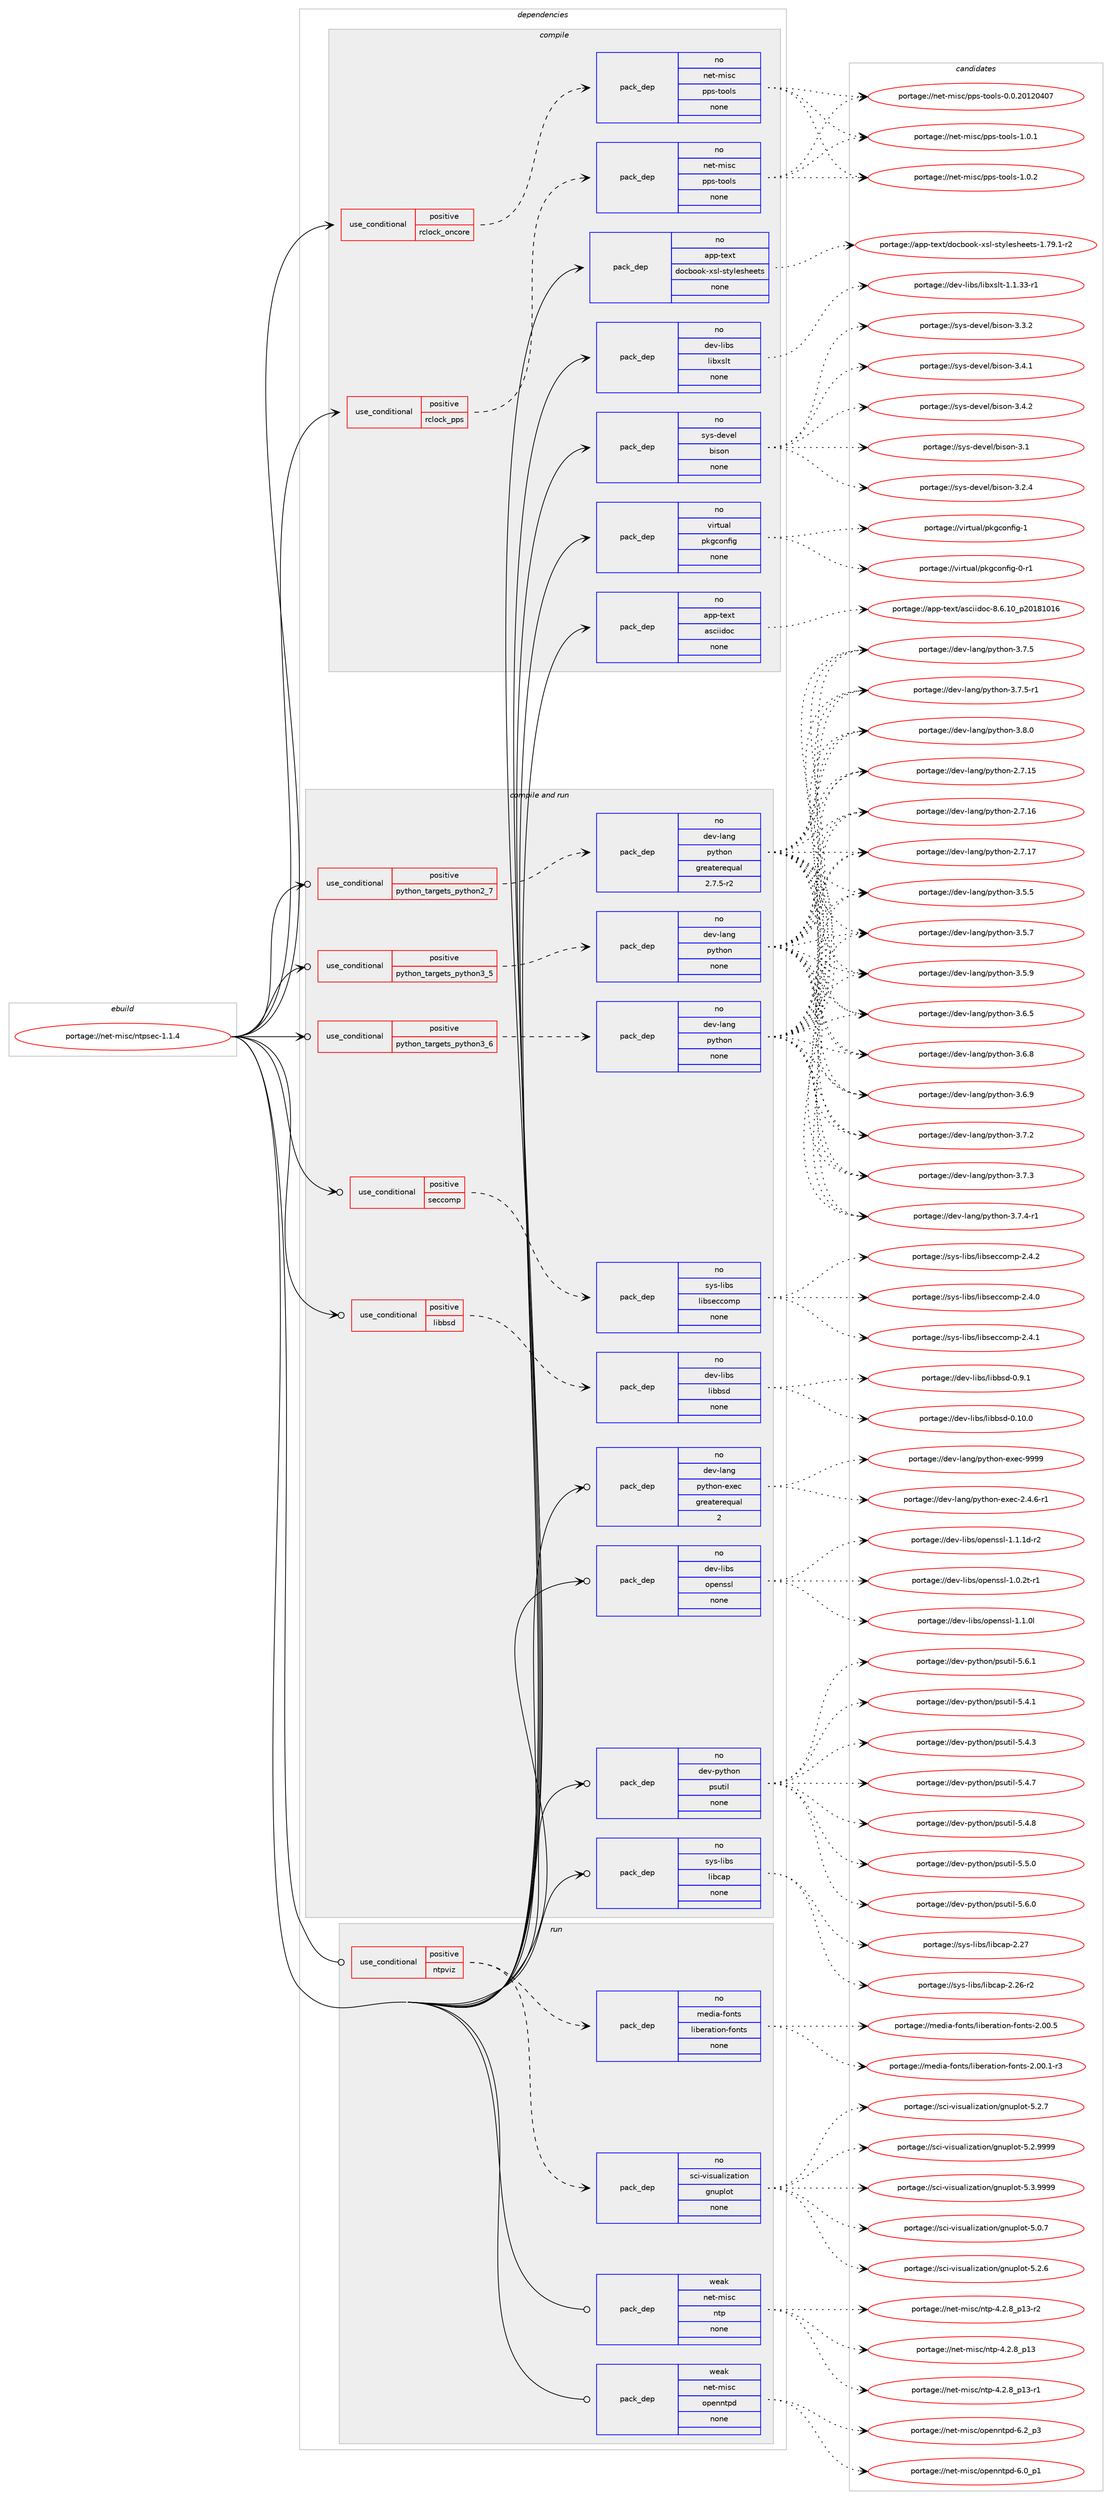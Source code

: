 digraph prolog {

# *************
# Graph options
# *************

newrank=true;
concentrate=true;
compound=true;
graph [rankdir=LR,fontname=Helvetica,fontsize=10,ranksep=1.5];#, ranksep=2.5, nodesep=0.2];
edge  [arrowhead=vee];
node  [fontname=Helvetica,fontsize=10];

# **********
# The ebuild
# **********

subgraph cluster_leftcol {
color=gray;
rank=same;
label=<<i>ebuild</i>>;
id [label="portage://net-misc/ntpsec-1.1.4", color=red, width=4, href="../net-misc/ntpsec-1.1.4.svg"];
}

# ****************
# The dependencies
# ****************

subgraph cluster_midcol {
color=gray;
label=<<i>dependencies</i>>;
subgraph cluster_compile {
fillcolor="#eeeeee";
style=filled;
label=<<i>compile</i>>;
subgraph cond92123 {
dependency368134 [label=<<TABLE BORDER="0" CELLBORDER="1" CELLSPACING="0" CELLPADDING="4"><TR><TD ROWSPAN="3" CELLPADDING="10">use_conditional</TD></TR><TR><TD>positive</TD></TR><TR><TD>rclock_oncore</TD></TR></TABLE>>, shape=none, color=red];
subgraph pack269862 {
dependency368135 [label=<<TABLE BORDER="0" CELLBORDER="1" CELLSPACING="0" CELLPADDING="4" WIDTH="220"><TR><TD ROWSPAN="6" CELLPADDING="30">pack_dep</TD></TR><TR><TD WIDTH="110">no</TD></TR><TR><TD>net-misc</TD></TR><TR><TD>pps-tools</TD></TR><TR><TD>none</TD></TR><TR><TD></TD></TR></TABLE>>, shape=none, color=blue];
}
dependency368134:e -> dependency368135:w [weight=20,style="dashed",arrowhead="vee"];
}
id:e -> dependency368134:w [weight=20,style="solid",arrowhead="vee"];
subgraph cond92124 {
dependency368136 [label=<<TABLE BORDER="0" CELLBORDER="1" CELLSPACING="0" CELLPADDING="4"><TR><TD ROWSPAN="3" CELLPADDING="10">use_conditional</TD></TR><TR><TD>positive</TD></TR><TR><TD>rclock_pps</TD></TR></TABLE>>, shape=none, color=red];
subgraph pack269863 {
dependency368137 [label=<<TABLE BORDER="0" CELLBORDER="1" CELLSPACING="0" CELLPADDING="4" WIDTH="220"><TR><TD ROWSPAN="6" CELLPADDING="30">pack_dep</TD></TR><TR><TD WIDTH="110">no</TD></TR><TR><TD>net-misc</TD></TR><TR><TD>pps-tools</TD></TR><TR><TD>none</TD></TR><TR><TD></TD></TR></TABLE>>, shape=none, color=blue];
}
dependency368136:e -> dependency368137:w [weight=20,style="dashed",arrowhead="vee"];
}
id:e -> dependency368136:w [weight=20,style="solid",arrowhead="vee"];
subgraph pack269864 {
dependency368138 [label=<<TABLE BORDER="0" CELLBORDER="1" CELLSPACING="0" CELLPADDING="4" WIDTH="220"><TR><TD ROWSPAN="6" CELLPADDING="30">pack_dep</TD></TR><TR><TD WIDTH="110">no</TD></TR><TR><TD>app-text</TD></TR><TR><TD>asciidoc</TD></TR><TR><TD>none</TD></TR><TR><TD></TD></TR></TABLE>>, shape=none, color=blue];
}
id:e -> dependency368138:w [weight=20,style="solid",arrowhead="vee"];
subgraph pack269865 {
dependency368139 [label=<<TABLE BORDER="0" CELLBORDER="1" CELLSPACING="0" CELLPADDING="4" WIDTH="220"><TR><TD ROWSPAN="6" CELLPADDING="30">pack_dep</TD></TR><TR><TD WIDTH="110">no</TD></TR><TR><TD>app-text</TD></TR><TR><TD>docbook-xsl-stylesheets</TD></TR><TR><TD>none</TD></TR><TR><TD></TD></TR></TABLE>>, shape=none, color=blue];
}
id:e -> dependency368139:w [weight=20,style="solid",arrowhead="vee"];
subgraph pack269866 {
dependency368140 [label=<<TABLE BORDER="0" CELLBORDER="1" CELLSPACING="0" CELLPADDING="4" WIDTH="220"><TR><TD ROWSPAN="6" CELLPADDING="30">pack_dep</TD></TR><TR><TD WIDTH="110">no</TD></TR><TR><TD>dev-libs</TD></TR><TR><TD>libxslt</TD></TR><TR><TD>none</TD></TR><TR><TD></TD></TR></TABLE>>, shape=none, color=blue];
}
id:e -> dependency368140:w [weight=20,style="solid",arrowhead="vee"];
subgraph pack269867 {
dependency368141 [label=<<TABLE BORDER="0" CELLBORDER="1" CELLSPACING="0" CELLPADDING="4" WIDTH="220"><TR><TD ROWSPAN="6" CELLPADDING="30">pack_dep</TD></TR><TR><TD WIDTH="110">no</TD></TR><TR><TD>sys-devel</TD></TR><TR><TD>bison</TD></TR><TR><TD>none</TD></TR><TR><TD></TD></TR></TABLE>>, shape=none, color=blue];
}
id:e -> dependency368141:w [weight=20,style="solid",arrowhead="vee"];
subgraph pack269868 {
dependency368142 [label=<<TABLE BORDER="0" CELLBORDER="1" CELLSPACING="0" CELLPADDING="4" WIDTH="220"><TR><TD ROWSPAN="6" CELLPADDING="30">pack_dep</TD></TR><TR><TD WIDTH="110">no</TD></TR><TR><TD>virtual</TD></TR><TR><TD>pkgconfig</TD></TR><TR><TD>none</TD></TR><TR><TD></TD></TR></TABLE>>, shape=none, color=blue];
}
id:e -> dependency368142:w [weight=20,style="solid",arrowhead="vee"];
}
subgraph cluster_compileandrun {
fillcolor="#eeeeee";
style=filled;
label=<<i>compile and run</i>>;
subgraph cond92125 {
dependency368143 [label=<<TABLE BORDER="0" CELLBORDER="1" CELLSPACING="0" CELLPADDING="4"><TR><TD ROWSPAN="3" CELLPADDING="10">use_conditional</TD></TR><TR><TD>positive</TD></TR><TR><TD>libbsd</TD></TR></TABLE>>, shape=none, color=red];
subgraph pack269869 {
dependency368144 [label=<<TABLE BORDER="0" CELLBORDER="1" CELLSPACING="0" CELLPADDING="4" WIDTH="220"><TR><TD ROWSPAN="6" CELLPADDING="30">pack_dep</TD></TR><TR><TD WIDTH="110">no</TD></TR><TR><TD>dev-libs</TD></TR><TR><TD>libbsd</TD></TR><TR><TD>none</TD></TR><TR><TD></TD></TR></TABLE>>, shape=none, color=blue];
}
dependency368143:e -> dependency368144:w [weight=20,style="dashed",arrowhead="vee"];
}
id:e -> dependency368143:w [weight=20,style="solid",arrowhead="odotvee"];
subgraph cond92126 {
dependency368145 [label=<<TABLE BORDER="0" CELLBORDER="1" CELLSPACING="0" CELLPADDING="4"><TR><TD ROWSPAN="3" CELLPADDING="10">use_conditional</TD></TR><TR><TD>positive</TD></TR><TR><TD>python_targets_python2_7</TD></TR></TABLE>>, shape=none, color=red];
subgraph pack269870 {
dependency368146 [label=<<TABLE BORDER="0" CELLBORDER="1" CELLSPACING="0" CELLPADDING="4" WIDTH="220"><TR><TD ROWSPAN="6" CELLPADDING="30">pack_dep</TD></TR><TR><TD WIDTH="110">no</TD></TR><TR><TD>dev-lang</TD></TR><TR><TD>python</TD></TR><TR><TD>greaterequal</TD></TR><TR><TD>2.7.5-r2</TD></TR></TABLE>>, shape=none, color=blue];
}
dependency368145:e -> dependency368146:w [weight=20,style="dashed",arrowhead="vee"];
}
id:e -> dependency368145:w [weight=20,style="solid",arrowhead="odotvee"];
subgraph cond92127 {
dependency368147 [label=<<TABLE BORDER="0" CELLBORDER="1" CELLSPACING="0" CELLPADDING="4"><TR><TD ROWSPAN="3" CELLPADDING="10">use_conditional</TD></TR><TR><TD>positive</TD></TR><TR><TD>python_targets_python3_5</TD></TR></TABLE>>, shape=none, color=red];
subgraph pack269871 {
dependency368148 [label=<<TABLE BORDER="0" CELLBORDER="1" CELLSPACING="0" CELLPADDING="4" WIDTH="220"><TR><TD ROWSPAN="6" CELLPADDING="30">pack_dep</TD></TR><TR><TD WIDTH="110">no</TD></TR><TR><TD>dev-lang</TD></TR><TR><TD>python</TD></TR><TR><TD>none</TD></TR><TR><TD></TD></TR></TABLE>>, shape=none, color=blue];
}
dependency368147:e -> dependency368148:w [weight=20,style="dashed",arrowhead="vee"];
}
id:e -> dependency368147:w [weight=20,style="solid",arrowhead="odotvee"];
subgraph cond92128 {
dependency368149 [label=<<TABLE BORDER="0" CELLBORDER="1" CELLSPACING="0" CELLPADDING="4"><TR><TD ROWSPAN="3" CELLPADDING="10">use_conditional</TD></TR><TR><TD>positive</TD></TR><TR><TD>python_targets_python3_6</TD></TR></TABLE>>, shape=none, color=red];
subgraph pack269872 {
dependency368150 [label=<<TABLE BORDER="0" CELLBORDER="1" CELLSPACING="0" CELLPADDING="4" WIDTH="220"><TR><TD ROWSPAN="6" CELLPADDING="30">pack_dep</TD></TR><TR><TD WIDTH="110">no</TD></TR><TR><TD>dev-lang</TD></TR><TR><TD>python</TD></TR><TR><TD>none</TD></TR><TR><TD></TD></TR></TABLE>>, shape=none, color=blue];
}
dependency368149:e -> dependency368150:w [weight=20,style="dashed",arrowhead="vee"];
}
id:e -> dependency368149:w [weight=20,style="solid",arrowhead="odotvee"];
subgraph cond92129 {
dependency368151 [label=<<TABLE BORDER="0" CELLBORDER="1" CELLSPACING="0" CELLPADDING="4"><TR><TD ROWSPAN="3" CELLPADDING="10">use_conditional</TD></TR><TR><TD>positive</TD></TR><TR><TD>seccomp</TD></TR></TABLE>>, shape=none, color=red];
subgraph pack269873 {
dependency368152 [label=<<TABLE BORDER="0" CELLBORDER="1" CELLSPACING="0" CELLPADDING="4" WIDTH="220"><TR><TD ROWSPAN="6" CELLPADDING="30">pack_dep</TD></TR><TR><TD WIDTH="110">no</TD></TR><TR><TD>sys-libs</TD></TR><TR><TD>libseccomp</TD></TR><TR><TD>none</TD></TR><TR><TD></TD></TR></TABLE>>, shape=none, color=blue];
}
dependency368151:e -> dependency368152:w [weight=20,style="dashed",arrowhead="vee"];
}
id:e -> dependency368151:w [weight=20,style="solid",arrowhead="odotvee"];
subgraph pack269874 {
dependency368153 [label=<<TABLE BORDER="0" CELLBORDER="1" CELLSPACING="0" CELLPADDING="4" WIDTH="220"><TR><TD ROWSPAN="6" CELLPADDING="30">pack_dep</TD></TR><TR><TD WIDTH="110">no</TD></TR><TR><TD>dev-lang</TD></TR><TR><TD>python-exec</TD></TR><TR><TD>greaterequal</TD></TR><TR><TD>2</TD></TR></TABLE>>, shape=none, color=blue];
}
id:e -> dependency368153:w [weight=20,style="solid",arrowhead="odotvee"];
subgraph pack269875 {
dependency368154 [label=<<TABLE BORDER="0" CELLBORDER="1" CELLSPACING="0" CELLPADDING="4" WIDTH="220"><TR><TD ROWSPAN="6" CELLPADDING="30">pack_dep</TD></TR><TR><TD WIDTH="110">no</TD></TR><TR><TD>dev-libs</TD></TR><TR><TD>openssl</TD></TR><TR><TD>none</TD></TR><TR><TD></TD></TR></TABLE>>, shape=none, color=blue];
}
id:e -> dependency368154:w [weight=20,style="solid",arrowhead="odotvee"];
subgraph pack269876 {
dependency368155 [label=<<TABLE BORDER="0" CELLBORDER="1" CELLSPACING="0" CELLPADDING="4" WIDTH="220"><TR><TD ROWSPAN="6" CELLPADDING="30">pack_dep</TD></TR><TR><TD WIDTH="110">no</TD></TR><TR><TD>dev-python</TD></TR><TR><TD>psutil</TD></TR><TR><TD>none</TD></TR><TR><TD></TD></TR></TABLE>>, shape=none, color=blue];
}
id:e -> dependency368155:w [weight=20,style="solid",arrowhead="odotvee"];
subgraph pack269877 {
dependency368156 [label=<<TABLE BORDER="0" CELLBORDER="1" CELLSPACING="0" CELLPADDING="4" WIDTH="220"><TR><TD ROWSPAN="6" CELLPADDING="30">pack_dep</TD></TR><TR><TD WIDTH="110">no</TD></TR><TR><TD>sys-libs</TD></TR><TR><TD>libcap</TD></TR><TR><TD>none</TD></TR><TR><TD></TD></TR></TABLE>>, shape=none, color=blue];
}
id:e -> dependency368156:w [weight=20,style="solid",arrowhead="odotvee"];
}
subgraph cluster_run {
fillcolor="#eeeeee";
style=filled;
label=<<i>run</i>>;
subgraph cond92130 {
dependency368157 [label=<<TABLE BORDER="0" CELLBORDER="1" CELLSPACING="0" CELLPADDING="4"><TR><TD ROWSPAN="3" CELLPADDING="10">use_conditional</TD></TR><TR><TD>positive</TD></TR><TR><TD>ntpviz</TD></TR></TABLE>>, shape=none, color=red];
subgraph pack269878 {
dependency368158 [label=<<TABLE BORDER="0" CELLBORDER="1" CELLSPACING="0" CELLPADDING="4" WIDTH="220"><TR><TD ROWSPAN="6" CELLPADDING="30">pack_dep</TD></TR><TR><TD WIDTH="110">no</TD></TR><TR><TD>sci-visualization</TD></TR><TR><TD>gnuplot</TD></TR><TR><TD>none</TD></TR><TR><TD></TD></TR></TABLE>>, shape=none, color=blue];
}
dependency368157:e -> dependency368158:w [weight=20,style="dashed",arrowhead="vee"];
subgraph pack269879 {
dependency368159 [label=<<TABLE BORDER="0" CELLBORDER="1" CELLSPACING="0" CELLPADDING="4" WIDTH="220"><TR><TD ROWSPAN="6" CELLPADDING="30">pack_dep</TD></TR><TR><TD WIDTH="110">no</TD></TR><TR><TD>media-fonts</TD></TR><TR><TD>liberation-fonts</TD></TR><TR><TD>none</TD></TR><TR><TD></TD></TR></TABLE>>, shape=none, color=blue];
}
dependency368157:e -> dependency368159:w [weight=20,style="dashed",arrowhead="vee"];
}
id:e -> dependency368157:w [weight=20,style="solid",arrowhead="odot"];
subgraph pack269880 {
dependency368160 [label=<<TABLE BORDER="0" CELLBORDER="1" CELLSPACING="0" CELLPADDING="4" WIDTH="220"><TR><TD ROWSPAN="6" CELLPADDING="30">pack_dep</TD></TR><TR><TD WIDTH="110">weak</TD></TR><TR><TD>net-misc</TD></TR><TR><TD>ntp</TD></TR><TR><TD>none</TD></TR><TR><TD></TD></TR></TABLE>>, shape=none, color=blue];
}
id:e -> dependency368160:w [weight=20,style="solid",arrowhead="odot"];
subgraph pack269881 {
dependency368161 [label=<<TABLE BORDER="0" CELLBORDER="1" CELLSPACING="0" CELLPADDING="4" WIDTH="220"><TR><TD ROWSPAN="6" CELLPADDING="30">pack_dep</TD></TR><TR><TD WIDTH="110">weak</TD></TR><TR><TD>net-misc</TD></TR><TR><TD>openntpd</TD></TR><TR><TD>none</TD></TR><TR><TD></TD></TR></TABLE>>, shape=none, color=blue];
}
id:e -> dependency368161:w [weight=20,style="solid",arrowhead="odot"];
}
}

# **************
# The candidates
# **************

subgraph cluster_choices {
rank=same;
color=gray;
label=<<i>candidates</i>>;

subgraph choice269862 {
color=black;
nodesep=1;
choiceportage1101011164510910511599471121121154511611111110811545484648465048495048524855 [label="portage://net-misc/pps-tools-0.0.20120407", color=red, width=4,href="../net-misc/pps-tools-0.0.20120407.svg"];
choiceportage11010111645109105115994711211211545116111111108115454946484649 [label="portage://net-misc/pps-tools-1.0.1", color=red, width=4,href="../net-misc/pps-tools-1.0.1.svg"];
choiceportage11010111645109105115994711211211545116111111108115454946484650 [label="portage://net-misc/pps-tools-1.0.2", color=red, width=4,href="../net-misc/pps-tools-1.0.2.svg"];
dependency368135:e -> choiceportage1101011164510910511599471121121154511611111110811545484648465048495048524855:w [style=dotted,weight="100"];
dependency368135:e -> choiceportage11010111645109105115994711211211545116111111108115454946484649:w [style=dotted,weight="100"];
dependency368135:e -> choiceportage11010111645109105115994711211211545116111111108115454946484650:w [style=dotted,weight="100"];
}
subgraph choice269863 {
color=black;
nodesep=1;
choiceportage1101011164510910511599471121121154511611111110811545484648465048495048524855 [label="portage://net-misc/pps-tools-0.0.20120407", color=red, width=4,href="../net-misc/pps-tools-0.0.20120407.svg"];
choiceportage11010111645109105115994711211211545116111111108115454946484649 [label="portage://net-misc/pps-tools-1.0.1", color=red, width=4,href="../net-misc/pps-tools-1.0.1.svg"];
choiceportage11010111645109105115994711211211545116111111108115454946484650 [label="portage://net-misc/pps-tools-1.0.2", color=red, width=4,href="../net-misc/pps-tools-1.0.2.svg"];
dependency368137:e -> choiceportage1101011164510910511599471121121154511611111110811545484648465048495048524855:w [style=dotted,weight="100"];
dependency368137:e -> choiceportage11010111645109105115994711211211545116111111108115454946484649:w [style=dotted,weight="100"];
dependency368137:e -> choiceportage11010111645109105115994711211211545116111111108115454946484650:w [style=dotted,weight="100"];
}
subgraph choice269864 {
color=black;
nodesep=1;
choiceportage97112112451161011201164797115991051051001119945564654464948951125048495649484954 [label="portage://app-text/asciidoc-8.6.10_p20181016", color=red, width=4,href="../app-text/asciidoc-8.6.10_p20181016.svg"];
dependency368138:e -> choiceportage97112112451161011201164797115991051051001119945564654464948951125048495649484954:w [style=dotted,weight="100"];
}
subgraph choice269865 {
color=black;
nodesep=1;
choiceportage97112112451161011201164710011199981111111074512011510845115116121108101115104101101116115454946555746494511450 [label="portage://app-text/docbook-xsl-stylesheets-1.79.1-r2", color=red, width=4,href="../app-text/docbook-xsl-stylesheets-1.79.1-r2.svg"];
dependency368139:e -> choiceportage97112112451161011201164710011199981111111074512011510845115116121108101115104101101116115454946555746494511450:w [style=dotted,weight="100"];
}
subgraph choice269866 {
color=black;
nodesep=1;
choiceportage10010111845108105981154710810598120115108116454946494651514511449 [label="portage://dev-libs/libxslt-1.1.33-r1", color=red, width=4,href="../dev-libs/libxslt-1.1.33-r1.svg"];
dependency368140:e -> choiceportage10010111845108105981154710810598120115108116454946494651514511449:w [style=dotted,weight="100"];
}
subgraph choice269867 {
color=black;
nodesep=1;
choiceportage11512111545100101118101108479810511511111045514649 [label="portage://sys-devel/bison-3.1", color=red, width=4,href="../sys-devel/bison-3.1.svg"];
choiceportage115121115451001011181011084798105115111110455146504652 [label="portage://sys-devel/bison-3.2.4", color=red, width=4,href="../sys-devel/bison-3.2.4.svg"];
choiceportage115121115451001011181011084798105115111110455146514650 [label="portage://sys-devel/bison-3.3.2", color=red, width=4,href="../sys-devel/bison-3.3.2.svg"];
choiceportage115121115451001011181011084798105115111110455146524649 [label="portage://sys-devel/bison-3.4.1", color=red, width=4,href="../sys-devel/bison-3.4.1.svg"];
choiceportage115121115451001011181011084798105115111110455146524650 [label="portage://sys-devel/bison-3.4.2", color=red, width=4,href="../sys-devel/bison-3.4.2.svg"];
dependency368141:e -> choiceportage11512111545100101118101108479810511511111045514649:w [style=dotted,weight="100"];
dependency368141:e -> choiceportage115121115451001011181011084798105115111110455146504652:w [style=dotted,weight="100"];
dependency368141:e -> choiceportage115121115451001011181011084798105115111110455146514650:w [style=dotted,weight="100"];
dependency368141:e -> choiceportage115121115451001011181011084798105115111110455146524649:w [style=dotted,weight="100"];
dependency368141:e -> choiceportage115121115451001011181011084798105115111110455146524650:w [style=dotted,weight="100"];
}
subgraph choice269868 {
color=black;
nodesep=1;
choiceportage11810511411611797108471121071039911111010210510345484511449 [label="portage://virtual/pkgconfig-0-r1", color=red, width=4,href="../virtual/pkgconfig-0-r1.svg"];
choiceportage1181051141161179710847112107103991111101021051034549 [label="portage://virtual/pkgconfig-1", color=red, width=4,href="../virtual/pkgconfig-1.svg"];
dependency368142:e -> choiceportage11810511411611797108471121071039911111010210510345484511449:w [style=dotted,weight="100"];
dependency368142:e -> choiceportage1181051141161179710847112107103991111101021051034549:w [style=dotted,weight="100"];
}
subgraph choice269869 {
color=black;
nodesep=1;
choiceportage100101118451081059811547108105989811510045484649484648 [label="portage://dev-libs/libbsd-0.10.0", color=red, width=4,href="../dev-libs/libbsd-0.10.0.svg"];
choiceportage1001011184510810598115471081059898115100454846574649 [label="portage://dev-libs/libbsd-0.9.1", color=red, width=4,href="../dev-libs/libbsd-0.9.1.svg"];
dependency368144:e -> choiceportage100101118451081059811547108105989811510045484649484648:w [style=dotted,weight="100"];
dependency368144:e -> choiceportage1001011184510810598115471081059898115100454846574649:w [style=dotted,weight="100"];
}
subgraph choice269870 {
color=black;
nodesep=1;
choiceportage10010111845108971101034711212111610411111045504655464953 [label="portage://dev-lang/python-2.7.15", color=red, width=4,href="../dev-lang/python-2.7.15.svg"];
choiceportage10010111845108971101034711212111610411111045504655464954 [label="portage://dev-lang/python-2.7.16", color=red, width=4,href="../dev-lang/python-2.7.16.svg"];
choiceportage10010111845108971101034711212111610411111045504655464955 [label="portage://dev-lang/python-2.7.17", color=red, width=4,href="../dev-lang/python-2.7.17.svg"];
choiceportage100101118451089711010347112121116104111110455146534653 [label="portage://dev-lang/python-3.5.5", color=red, width=4,href="../dev-lang/python-3.5.5.svg"];
choiceportage100101118451089711010347112121116104111110455146534655 [label="portage://dev-lang/python-3.5.7", color=red, width=4,href="../dev-lang/python-3.5.7.svg"];
choiceportage100101118451089711010347112121116104111110455146534657 [label="portage://dev-lang/python-3.5.9", color=red, width=4,href="../dev-lang/python-3.5.9.svg"];
choiceportage100101118451089711010347112121116104111110455146544653 [label="portage://dev-lang/python-3.6.5", color=red, width=4,href="../dev-lang/python-3.6.5.svg"];
choiceportage100101118451089711010347112121116104111110455146544656 [label="portage://dev-lang/python-3.6.8", color=red, width=4,href="../dev-lang/python-3.6.8.svg"];
choiceportage100101118451089711010347112121116104111110455146544657 [label="portage://dev-lang/python-3.6.9", color=red, width=4,href="../dev-lang/python-3.6.9.svg"];
choiceportage100101118451089711010347112121116104111110455146554650 [label="portage://dev-lang/python-3.7.2", color=red, width=4,href="../dev-lang/python-3.7.2.svg"];
choiceportage100101118451089711010347112121116104111110455146554651 [label="portage://dev-lang/python-3.7.3", color=red, width=4,href="../dev-lang/python-3.7.3.svg"];
choiceportage1001011184510897110103471121211161041111104551465546524511449 [label="portage://dev-lang/python-3.7.4-r1", color=red, width=4,href="../dev-lang/python-3.7.4-r1.svg"];
choiceportage100101118451089711010347112121116104111110455146554653 [label="portage://dev-lang/python-3.7.5", color=red, width=4,href="../dev-lang/python-3.7.5.svg"];
choiceportage1001011184510897110103471121211161041111104551465546534511449 [label="portage://dev-lang/python-3.7.5-r1", color=red, width=4,href="../dev-lang/python-3.7.5-r1.svg"];
choiceportage100101118451089711010347112121116104111110455146564648 [label="portage://dev-lang/python-3.8.0", color=red, width=4,href="../dev-lang/python-3.8.0.svg"];
dependency368146:e -> choiceportage10010111845108971101034711212111610411111045504655464953:w [style=dotted,weight="100"];
dependency368146:e -> choiceportage10010111845108971101034711212111610411111045504655464954:w [style=dotted,weight="100"];
dependency368146:e -> choiceportage10010111845108971101034711212111610411111045504655464955:w [style=dotted,weight="100"];
dependency368146:e -> choiceportage100101118451089711010347112121116104111110455146534653:w [style=dotted,weight="100"];
dependency368146:e -> choiceportage100101118451089711010347112121116104111110455146534655:w [style=dotted,weight="100"];
dependency368146:e -> choiceportage100101118451089711010347112121116104111110455146534657:w [style=dotted,weight="100"];
dependency368146:e -> choiceportage100101118451089711010347112121116104111110455146544653:w [style=dotted,weight="100"];
dependency368146:e -> choiceportage100101118451089711010347112121116104111110455146544656:w [style=dotted,weight="100"];
dependency368146:e -> choiceportage100101118451089711010347112121116104111110455146544657:w [style=dotted,weight="100"];
dependency368146:e -> choiceportage100101118451089711010347112121116104111110455146554650:w [style=dotted,weight="100"];
dependency368146:e -> choiceportage100101118451089711010347112121116104111110455146554651:w [style=dotted,weight="100"];
dependency368146:e -> choiceportage1001011184510897110103471121211161041111104551465546524511449:w [style=dotted,weight="100"];
dependency368146:e -> choiceportage100101118451089711010347112121116104111110455146554653:w [style=dotted,weight="100"];
dependency368146:e -> choiceportage1001011184510897110103471121211161041111104551465546534511449:w [style=dotted,weight="100"];
dependency368146:e -> choiceportage100101118451089711010347112121116104111110455146564648:w [style=dotted,weight="100"];
}
subgraph choice269871 {
color=black;
nodesep=1;
choiceportage10010111845108971101034711212111610411111045504655464953 [label="portage://dev-lang/python-2.7.15", color=red, width=4,href="../dev-lang/python-2.7.15.svg"];
choiceportage10010111845108971101034711212111610411111045504655464954 [label="portage://dev-lang/python-2.7.16", color=red, width=4,href="../dev-lang/python-2.7.16.svg"];
choiceportage10010111845108971101034711212111610411111045504655464955 [label="portage://dev-lang/python-2.7.17", color=red, width=4,href="../dev-lang/python-2.7.17.svg"];
choiceportage100101118451089711010347112121116104111110455146534653 [label="portage://dev-lang/python-3.5.5", color=red, width=4,href="../dev-lang/python-3.5.5.svg"];
choiceportage100101118451089711010347112121116104111110455146534655 [label="portage://dev-lang/python-3.5.7", color=red, width=4,href="../dev-lang/python-3.5.7.svg"];
choiceportage100101118451089711010347112121116104111110455146534657 [label="portage://dev-lang/python-3.5.9", color=red, width=4,href="../dev-lang/python-3.5.9.svg"];
choiceportage100101118451089711010347112121116104111110455146544653 [label="portage://dev-lang/python-3.6.5", color=red, width=4,href="../dev-lang/python-3.6.5.svg"];
choiceportage100101118451089711010347112121116104111110455146544656 [label="portage://dev-lang/python-3.6.8", color=red, width=4,href="../dev-lang/python-3.6.8.svg"];
choiceportage100101118451089711010347112121116104111110455146544657 [label="portage://dev-lang/python-3.6.9", color=red, width=4,href="../dev-lang/python-3.6.9.svg"];
choiceportage100101118451089711010347112121116104111110455146554650 [label="portage://dev-lang/python-3.7.2", color=red, width=4,href="../dev-lang/python-3.7.2.svg"];
choiceportage100101118451089711010347112121116104111110455146554651 [label="portage://dev-lang/python-3.7.3", color=red, width=4,href="../dev-lang/python-3.7.3.svg"];
choiceportage1001011184510897110103471121211161041111104551465546524511449 [label="portage://dev-lang/python-3.7.4-r1", color=red, width=4,href="../dev-lang/python-3.7.4-r1.svg"];
choiceportage100101118451089711010347112121116104111110455146554653 [label="portage://dev-lang/python-3.7.5", color=red, width=4,href="../dev-lang/python-3.7.5.svg"];
choiceportage1001011184510897110103471121211161041111104551465546534511449 [label="portage://dev-lang/python-3.7.5-r1", color=red, width=4,href="../dev-lang/python-3.7.5-r1.svg"];
choiceportage100101118451089711010347112121116104111110455146564648 [label="portage://dev-lang/python-3.8.0", color=red, width=4,href="../dev-lang/python-3.8.0.svg"];
dependency368148:e -> choiceportage10010111845108971101034711212111610411111045504655464953:w [style=dotted,weight="100"];
dependency368148:e -> choiceportage10010111845108971101034711212111610411111045504655464954:w [style=dotted,weight="100"];
dependency368148:e -> choiceportage10010111845108971101034711212111610411111045504655464955:w [style=dotted,weight="100"];
dependency368148:e -> choiceportage100101118451089711010347112121116104111110455146534653:w [style=dotted,weight="100"];
dependency368148:e -> choiceportage100101118451089711010347112121116104111110455146534655:w [style=dotted,weight="100"];
dependency368148:e -> choiceportage100101118451089711010347112121116104111110455146534657:w [style=dotted,weight="100"];
dependency368148:e -> choiceportage100101118451089711010347112121116104111110455146544653:w [style=dotted,weight="100"];
dependency368148:e -> choiceportage100101118451089711010347112121116104111110455146544656:w [style=dotted,weight="100"];
dependency368148:e -> choiceportage100101118451089711010347112121116104111110455146544657:w [style=dotted,weight="100"];
dependency368148:e -> choiceportage100101118451089711010347112121116104111110455146554650:w [style=dotted,weight="100"];
dependency368148:e -> choiceportage100101118451089711010347112121116104111110455146554651:w [style=dotted,weight="100"];
dependency368148:e -> choiceportage1001011184510897110103471121211161041111104551465546524511449:w [style=dotted,weight="100"];
dependency368148:e -> choiceportage100101118451089711010347112121116104111110455146554653:w [style=dotted,weight="100"];
dependency368148:e -> choiceportage1001011184510897110103471121211161041111104551465546534511449:w [style=dotted,weight="100"];
dependency368148:e -> choiceportage100101118451089711010347112121116104111110455146564648:w [style=dotted,weight="100"];
}
subgraph choice269872 {
color=black;
nodesep=1;
choiceportage10010111845108971101034711212111610411111045504655464953 [label="portage://dev-lang/python-2.7.15", color=red, width=4,href="../dev-lang/python-2.7.15.svg"];
choiceportage10010111845108971101034711212111610411111045504655464954 [label="portage://dev-lang/python-2.7.16", color=red, width=4,href="../dev-lang/python-2.7.16.svg"];
choiceportage10010111845108971101034711212111610411111045504655464955 [label="portage://dev-lang/python-2.7.17", color=red, width=4,href="../dev-lang/python-2.7.17.svg"];
choiceportage100101118451089711010347112121116104111110455146534653 [label="portage://dev-lang/python-3.5.5", color=red, width=4,href="../dev-lang/python-3.5.5.svg"];
choiceportage100101118451089711010347112121116104111110455146534655 [label="portage://dev-lang/python-3.5.7", color=red, width=4,href="../dev-lang/python-3.5.7.svg"];
choiceportage100101118451089711010347112121116104111110455146534657 [label="portage://dev-lang/python-3.5.9", color=red, width=4,href="../dev-lang/python-3.5.9.svg"];
choiceportage100101118451089711010347112121116104111110455146544653 [label="portage://dev-lang/python-3.6.5", color=red, width=4,href="../dev-lang/python-3.6.5.svg"];
choiceportage100101118451089711010347112121116104111110455146544656 [label="portage://dev-lang/python-3.6.8", color=red, width=4,href="../dev-lang/python-3.6.8.svg"];
choiceportage100101118451089711010347112121116104111110455146544657 [label="portage://dev-lang/python-3.6.9", color=red, width=4,href="../dev-lang/python-3.6.9.svg"];
choiceportage100101118451089711010347112121116104111110455146554650 [label="portage://dev-lang/python-3.7.2", color=red, width=4,href="../dev-lang/python-3.7.2.svg"];
choiceportage100101118451089711010347112121116104111110455146554651 [label="portage://dev-lang/python-3.7.3", color=red, width=4,href="../dev-lang/python-3.7.3.svg"];
choiceportage1001011184510897110103471121211161041111104551465546524511449 [label="portage://dev-lang/python-3.7.4-r1", color=red, width=4,href="../dev-lang/python-3.7.4-r1.svg"];
choiceportage100101118451089711010347112121116104111110455146554653 [label="portage://dev-lang/python-3.7.5", color=red, width=4,href="../dev-lang/python-3.7.5.svg"];
choiceportage1001011184510897110103471121211161041111104551465546534511449 [label="portage://dev-lang/python-3.7.5-r1", color=red, width=4,href="../dev-lang/python-3.7.5-r1.svg"];
choiceportage100101118451089711010347112121116104111110455146564648 [label="portage://dev-lang/python-3.8.0", color=red, width=4,href="../dev-lang/python-3.8.0.svg"];
dependency368150:e -> choiceportage10010111845108971101034711212111610411111045504655464953:w [style=dotted,weight="100"];
dependency368150:e -> choiceportage10010111845108971101034711212111610411111045504655464954:w [style=dotted,weight="100"];
dependency368150:e -> choiceportage10010111845108971101034711212111610411111045504655464955:w [style=dotted,weight="100"];
dependency368150:e -> choiceportage100101118451089711010347112121116104111110455146534653:w [style=dotted,weight="100"];
dependency368150:e -> choiceportage100101118451089711010347112121116104111110455146534655:w [style=dotted,weight="100"];
dependency368150:e -> choiceportage100101118451089711010347112121116104111110455146534657:w [style=dotted,weight="100"];
dependency368150:e -> choiceportage100101118451089711010347112121116104111110455146544653:w [style=dotted,weight="100"];
dependency368150:e -> choiceportage100101118451089711010347112121116104111110455146544656:w [style=dotted,weight="100"];
dependency368150:e -> choiceportage100101118451089711010347112121116104111110455146544657:w [style=dotted,weight="100"];
dependency368150:e -> choiceportage100101118451089711010347112121116104111110455146554650:w [style=dotted,weight="100"];
dependency368150:e -> choiceportage100101118451089711010347112121116104111110455146554651:w [style=dotted,weight="100"];
dependency368150:e -> choiceportage1001011184510897110103471121211161041111104551465546524511449:w [style=dotted,weight="100"];
dependency368150:e -> choiceportage100101118451089711010347112121116104111110455146554653:w [style=dotted,weight="100"];
dependency368150:e -> choiceportage1001011184510897110103471121211161041111104551465546534511449:w [style=dotted,weight="100"];
dependency368150:e -> choiceportage100101118451089711010347112121116104111110455146564648:w [style=dotted,weight="100"];
}
subgraph choice269873 {
color=black;
nodesep=1;
choiceportage115121115451081059811547108105981151019999111109112455046524648 [label="portage://sys-libs/libseccomp-2.4.0", color=red, width=4,href="../sys-libs/libseccomp-2.4.0.svg"];
choiceportage115121115451081059811547108105981151019999111109112455046524649 [label="portage://sys-libs/libseccomp-2.4.1", color=red, width=4,href="../sys-libs/libseccomp-2.4.1.svg"];
choiceportage115121115451081059811547108105981151019999111109112455046524650 [label="portage://sys-libs/libseccomp-2.4.2", color=red, width=4,href="../sys-libs/libseccomp-2.4.2.svg"];
dependency368152:e -> choiceportage115121115451081059811547108105981151019999111109112455046524648:w [style=dotted,weight="100"];
dependency368152:e -> choiceportage115121115451081059811547108105981151019999111109112455046524649:w [style=dotted,weight="100"];
dependency368152:e -> choiceportage115121115451081059811547108105981151019999111109112455046524650:w [style=dotted,weight="100"];
}
subgraph choice269874 {
color=black;
nodesep=1;
choiceportage10010111845108971101034711212111610411111045101120101994550465246544511449 [label="portage://dev-lang/python-exec-2.4.6-r1", color=red, width=4,href="../dev-lang/python-exec-2.4.6-r1.svg"];
choiceportage10010111845108971101034711212111610411111045101120101994557575757 [label="portage://dev-lang/python-exec-9999", color=red, width=4,href="../dev-lang/python-exec-9999.svg"];
dependency368153:e -> choiceportage10010111845108971101034711212111610411111045101120101994550465246544511449:w [style=dotted,weight="100"];
dependency368153:e -> choiceportage10010111845108971101034711212111610411111045101120101994557575757:w [style=dotted,weight="100"];
}
subgraph choice269875 {
color=black;
nodesep=1;
choiceportage1001011184510810598115471111121011101151151084549464846501164511449 [label="portage://dev-libs/openssl-1.0.2t-r1", color=red, width=4,href="../dev-libs/openssl-1.0.2t-r1.svg"];
choiceportage100101118451081059811547111112101110115115108454946494648108 [label="portage://dev-libs/openssl-1.1.0l", color=red, width=4,href="../dev-libs/openssl-1.1.0l.svg"];
choiceportage1001011184510810598115471111121011101151151084549464946491004511450 [label="portage://dev-libs/openssl-1.1.1d-r2", color=red, width=4,href="../dev-libs/openssl-1.1.1d-r2.svg"];
dependency368154:e -> choiceportage1001011184510810598115471111121011101151151084549464846501164511449:w [style=dotted,weight="100"];
dependency368154:e -> choiceportage100101118451081059811547111112101110115115108454946494648108:w [style=dotted,weight="100"];
dependency368154:e -> choiceportage1001011184510810598115471111121011101151151084549464946491004511450:w [style=dotted,weight="100"];
}
subgraph choice269876 {
color=black;
nodesep=1;
choiceportage1001011184511212111610411111047112115117116105108455346524649 [label="portage://dev-python/psutil-5.4.1", color=red, width=4,href="../dev-python/psutil-5.4.1.svg"];
choiceportage1001011184511212111610411111047112115117116105108455346524651 [label="portage://dev-python/psutil-5.4.3", color=red, width=4,href="../dev-python/psutil-5.4.3.svg"];
choiceportage1001011184511212111610411111047112115117116105108455346524655 [label="portage://dev-python/psutil-5.4.7", color=red, width=4,href="../dev-python/psutil-5.4.7.svg"];
choiceportage1001011184511212111610411111047112115117116105108455346524656 [label="portage://dev-python/psutil-5.4.8", color=red, width=4,href="../dev-python/psutil-5.4.8.svg"];
choiceportage1001011184511212111610411111047112115117116105108455346534648 [label="portage://dev-python/psutil-5.5.0", color=red, width=4,href="../dev-python/psutil-5.5.0.svg"];
choiceportage1001011184511212111610411111047112115117116105108455346544648 [label="portage://dev-python/psutil-5.6.0", color=red, width=4,href="../dev-python/psutil-5.6.0.svg"];
choiceportage1001011184511212111610411111047112115117116105108455346544649 [label="portage://dev-python/psutil-5.6.1", color=red, width=4,href="../dev-python/psutil-5.6.1.svg"];
dependency368155:e -> choiceportage1001011184511212111610411111047112115117116105108455346524649:w [style=dotted,weight="100"];
dependency368155:e -> choiceportage1001011184511212111610411111047112115117116105108455346524651:w [style=dotted,weight="100"];
dependency368155:e -> choiceportage1001011184511212111610411111047112115117116105108455346524655:w [style=dotted,weight="100"];
dependency368155:e -> choiceportage1001011184511212111610411111047112115117116105108455346524656:w [style=dotted,weight="100"];
dependency368155:e -> choiceportage1001011184511212111610411111047112115117116105108455346534648:w [style=dotted,weight="100"];
dependency368155:e -> choiceportage1001011184511212111610411111047112115117116105108455346544648:w [style=dotted,weight="100"];
dependency368155:e -> choiceportage1001011184511212111610411111047112115117116105108455346544649:w [style=dotted,weight="100"];
}
subgraph choice269877 {
color=black;
nodesep=1;
choiceportage11512111545108105981154710810598999711245504650544511450 [label="portage://sys-libs/libcap-2.26-r2", color=red, width=4,href="../sys-libs/libcap-2.26-r2.svg"];
choiceportage1151211154510810598115471081059899971124550465055 [label="portage://sys-libs/libcap-2.27", color=red, width=4,href="../sys-libs/libcap-2.27.svg"];
dependency368156:e -> choiceportage11512111545108105981154710810598999711245504650544511450:w [style=dotted,weight="100"];
dependency368156:e -> choiceportage1151211154510810598115471081059899971124550465055:w [style=dotted,weight="100"];
}
subgraph choice269878 {
color=black;
nodesep=1;
choiceportage1159910545118105115117971081051229711610511111047103110117112108111116455346484655 [label="portage://sci-visualization/gnuplot-5.0.7", color=red, width=4,href="../sci-visualization/gnuplot-5.0.7.svg"];
choiceportage1159910545118105115117971081051229711610511111047103110117112108111116455346504654 [label="portage://sci-visualization/gnuplot-5.2.6", color=red, width=4,href="../sci-visualization/gnuplot-5.2.6.svg"];
choiceportage1159910545118105115117971081051229711610511111047103110117112108111116455346504655 [label="portage://sci-visualization/gnuplot-5.2.7", color=red, width=4,href="../sci-visualization/gnuplot-5.2.7.svg"];
choiceportage1159910545118105115117971081051229711610511111047103110117112108111116455346504657575757 [label="portage://sci-visualization/gnuplot-5.2.9999", color=red, width=4,href="../sci-visualization/gnuplot-5.2.9999.svg"];
choiceportage1159910545118105115117971081051229711610511111047103110117112108111116455346514657575757 [label="portage://sci-visualization/gnuplot-5.3.9999", color=red, width=4,href="../sci-visualization/gnuplot-5.3.9999.svg"];
dependency368158:e -> choiceportage1159910545118105115117971081051229711610511111047103110117112108111116455346484655:w [style=dotted,weight="100"];
dependency368158:e -> choiceportage1159910545118105115117971081051229711610511111047103110117112108111116455346504654:w [style=dotted,weight="100"];
dependency368158:e -> choiceportage1159910545118105115117971081051229711610511111047103110117112108111116455346504655:w [style=dotted,weight="100"];
dependency368158:e -> choiceportage1159910545118105115117971081051229711610511111047103110117112108111116455346504657575757:w [style=dotted,weight="100"];
dependency368158:e -> choiceportage1159910545118105115117971081051229711610511111047103110117112108111116455346514657575757:w [style=dotted,weight="100"];
}
subgraph choice269879 {
color=black;
nodesep=1;
choiceportage109101100105974510211111011611547108105981011149711610511111045102111110116115455046484846494511451 [label="portage://media-fonts/liberation-fonts-2.00.1-r3", color=red, width=4,href="../media-fonts/liberation-fonts-2.00.1-r3.svg"];
choiceportage10910110010597451021111101161154710810598101114971161051111104510211111011611545504648484653 [label="portage://media-fonts/liberation-fonts-2.00.5", color=red, width=4,href="../media-fonts/liberation-fonts-2.00.5.svg"];
dependency368159:e -> choiceportage109101100105974510211111011611547108105981011149711610511111045102111110116115455046484846494511451:w [style=dotted,weight="100"];
dependency368159:e -> choiceportage10910110010597451021111101161154710810598101114971161051111104510211111011611545504648484653:w [style=dotted,weight="100"];
}
subgraph choice269880 {
color=black;
nodesep=1;
choiceportage110101116451091051159947110116112455246504656951124951 [label="portage://net-misc/ntp-4.2.8_p13", color=red, width=4,href="../net-misc/ntp-4.2.8_p13.svg"];
choiceportage1101011164510910511599471101161124552465046569511249514511449 [label="portage://net-misc/ntp-4.2.8_p13-r1", color=red, width=4,href="../net-misc/ntp-4.2.8_p13-r1.svg"];
choiceportage1101011164510910511599471101161124552465046569511249514511450 [label="portage://net-misc/ntp-4.2.8_p13-r2", color=red, width=4,href="../net-misc/ntp-4.2.8_p13-r2.svg"];
dependency368160:e -> choiceportage110101116451091051159947110116112455246504656951124951:w [style=dotted,weight="100"];
dependency368160:e -> choiceportage1101011164510910511599471101161124552465046569511249514511449:w [style=dotted,weight="100"];
dependency368160:e -> choiceportage1101011164510910511599471101161124552465046569511249514511450:w [style=dotted,weight="100"];
}
subgraph choice269881 {
color=black;
nodesep=1;
choiceportage110101116451091051159947111112101110110116112100455446489511249 [label="portage://net-misc/openntpd-6.0_p1", color=red, width=4,href="../net-misc/openntpd-6.0_p1.svg"];
choiceportage110101116451091051159947111112101110110116112100455446509511251 [label="portage://net-misc/openntpd-6.2_p3", color=red, width=4,href="../net-misc/openntpd-6.2_p3.svg"];
dependency368161:e -> choiceportage110101116451091051159947111112101110110116112100455446489511249:w [style=dotted,weight="100"];
dependency368161:e -> choiceportage110101116451091051159947111112101110110116112100455446509511251:w [style=dotted,weight="100"];
}
}

}
